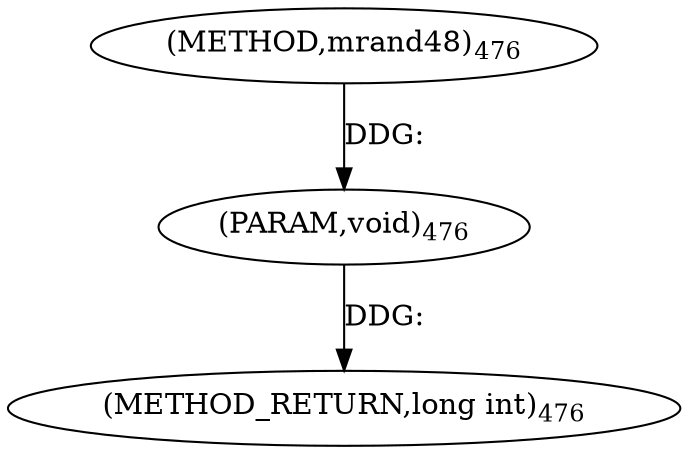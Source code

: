 digraph "mrand48" {  
"4810" [label = <(METHOD,mrand48)<SUB>476</SUB>> ]
"4812" [label = <(METHOD_RETURN,long int)<SUB>476</SUB>> ]
"4811" [label = <(PARAM,void)<SUB>476</SUB>> ]
  "4811" -> "4812"  [ label = "DDG: "] 
  "4810" -> "4811"  [ label = "DDG: "] 
}
